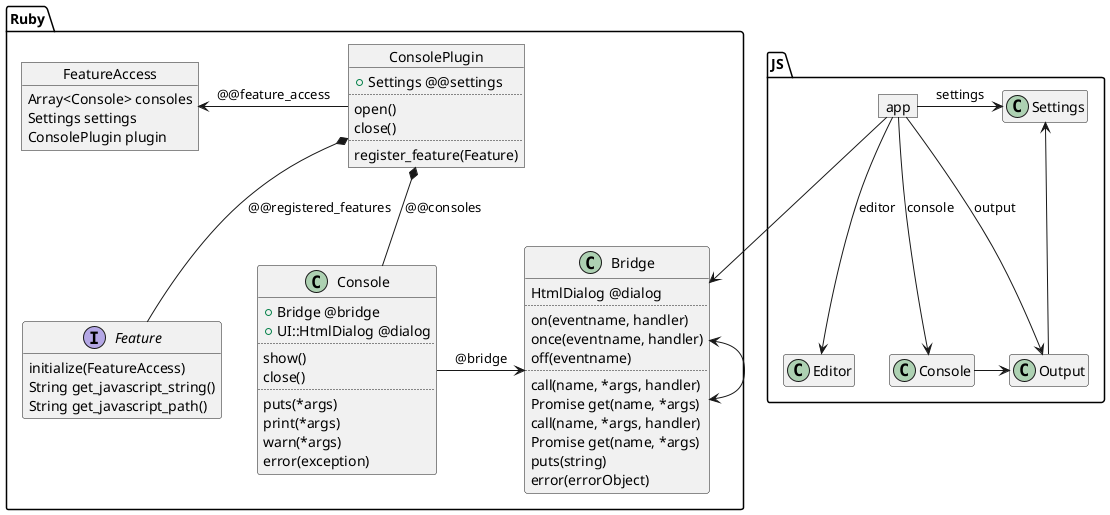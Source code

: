 @startuml
set namespaceSeparator ::
hide empty members
!pragma horizontalLineBetweenDifferentPackageAllowed

package Ruby {
    object ConsolePlugin {
        + Settings @@settings
        ..
        open()
        close()
        ..
        register_feature(Feature)
    }

    class Ruby::Console {
        + Bridge @bridge
        + UI::HtmlDialog @dialog
        ..
        show()
        close()
        ..
        puts(*args)
        print(*args)
        warn(*args)
        error(exception)
    }

    interface Feature {
        initialize(FeatureAccess)
        String get_javascript_string()
        String get_javascript_path()
    }

    object FeatureAccess {
        Array<Console> consoles
        Settings settings
        ConsolePlugin plugin
    }

    class Ruby::Bridge {
        HtmlDialog @dialog
        ..
        on(eventname, handler)
        once(eventname, handler)
        off(eventname)
        ..
        call(name, *args, handler)
        Promise get(name, *args)
    }

    ConsolePlugin *-down- Ruby::Console: @@consoles
    ConsolePlugin *-- Feature: @@registered_features
    ConsolePlugin -left-> FeatureAccess: @@feature_access

    Ruby::Console --> Ruby::Bridge: @bridge

    'some hidden links for better layout
    FeatureAccess -[hidden]down->  Feature
    Feature       -[hidden]right-> Ruby::Console
    Ruby::Console -[hidden]right-> Ruby::Bridge
}

package JS {
    object app
    class Editor
    class JS::Console
    class Output
    class JS::Settings

    object Bridge {
        call(name, *args, handler)
        Promise get(name, *args)
        puts(string)
        error(errorObject)
    }

    app --> Editor: editor
    app --> JS::Console: console
    app --> Output: output
    app --> JS::Settings: settings
    app --> Bridge

    JS::Console -right-> Output
    'JS::Console --> JS::Settings

    'Editor --> JS::Settings

    'Output --> JS::Settings

    'some hidden links for better layout
    app    -[hidden]right-> JS::Settings
    Editor -[hidden]left->  Bridge
    Editor -[hidden]right-> JS::Console
    Output -up->            JS::Settings
}

Ruby::Bridge <-right-> Bridge

@enduml